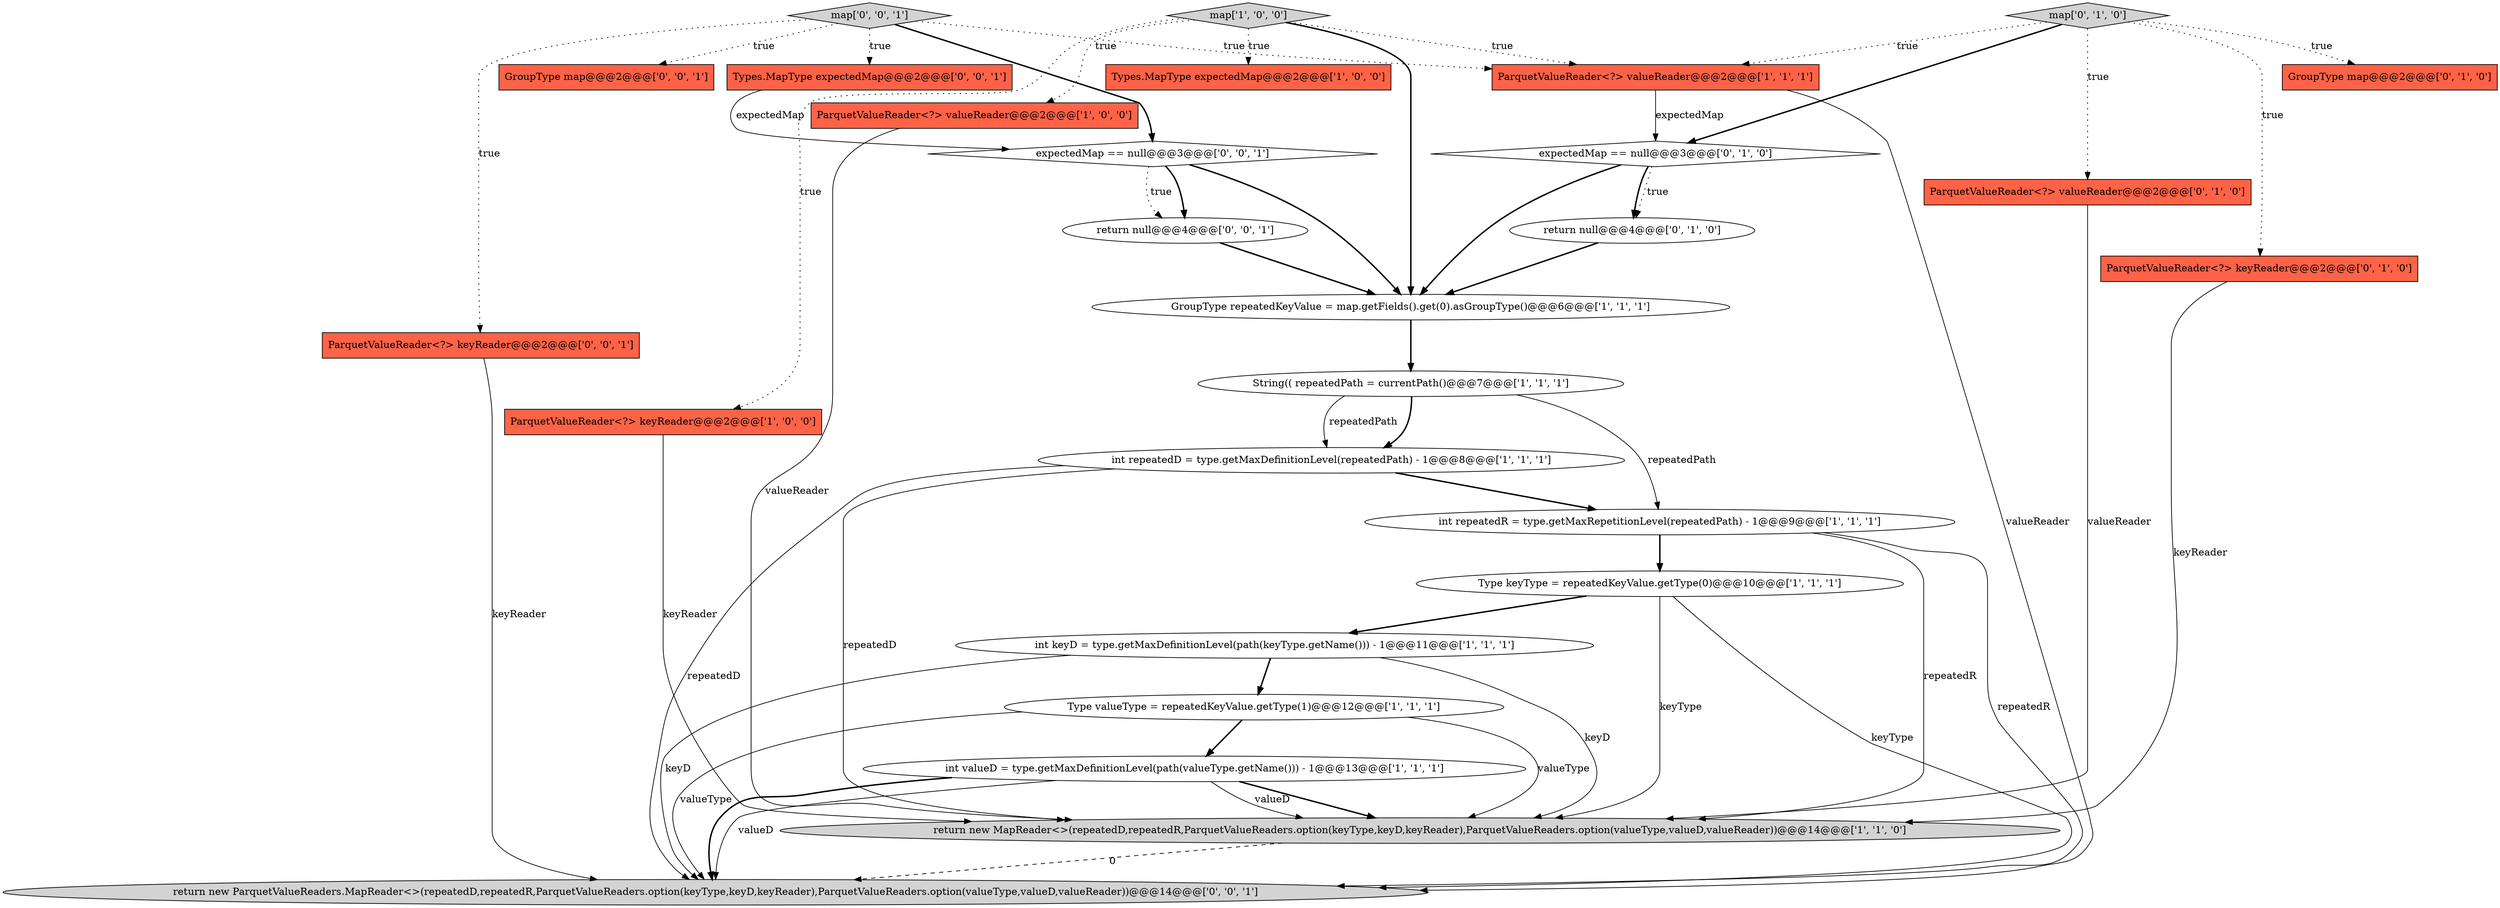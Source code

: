 digraph {
0 [style = filled, label = "Type keyType = repeatedKeyValue.getType(0)@@@10@@@['1', '1', '1']", fillcolor = white, shape = ellipse image = "AAA0AAABBB1BBB"];
8 [style = filled, label = "return new MapReader<>(repeatedD,repeatedR,ParquetValueReaders.option(keyType,keyD,keyReader),ParquetValueReaders.option(valueType,valueD,valueReader))@@@14@@@['1', '1', '0']", fillcolor = lightgray, shape = ellipse image = "AAA0AAABBB1BBB"];
20 [style = filled, label = "map['0', '0', '1']", fillcolor = lightgray, shape = diamond image = "AAA0AAABBB3BBB"];
11 [style = filled, label = "Type valueType = repeatedKeyValue.getType(1)@@@12@@@['1', '1', '1']", fillcolor = white, shape = ellipse image = "AAA0AAABBB1BBB"];
10 [style = filled, label = "int repeatedD = type.getMaxDefinitionLevel(repeatedPath) - 1@@@8@@@['1', '1', '1']", fillcolor = white, shape = ellipse image = "AAA0AAABBB1BBB"];
6 [style = filled, label = "Types.MapType expectedMap@@@2@@@['1', '0', '0']", fillcolor = tomato, shape = box image = "AAA0AAABBB1BBB"];
1 [style = filled, label = "ParquetValueReader<?> valueReader@@@2@@@['1', '0', '0']", fillcolor = tomato, shape = box image = "AAA0AAABBB1BBB"];
21 [style = filled, label = "Types.MapType expectedMap@@@2@@@['0', '0', '1']", fillcolor = tomato, shape = box image = "AAA0AAABBB3BBB"];
4 [style = filled, label = "map['1', '0', '0']", fillcolor = lightgray, shape = diamond image = "AAA0AAABBB1BBB"];
13 [style = filled, label = "int repeatedR = type.getMaxRepetitionLevel(repeatedPath) - 1@@@9@@@['1', '1', '1']", fillcolor = white, shape = ellipse image = "AAA0AAABBB1BBB"];
22 [style = filled, label = "return null@@@4@@@['0', '0', '1']", fillcolor = white, shape = ellipse image = "AAA0AAABBB3BBB"];
14 [style = filled, label = "return null@@@4@@@['0', '1', '0']", fillcolor = white, shape = ellipse image = "AAA1AAABBB2BBB"];
26 [style = filled, label = "expectedMap == null@@@3@@@['0', '0', '1']", fillcolor = white, shape = diamond image = "AAA0AAABBB3BBB"];
16 [style = filled, label = "ParquetValueReader<?> valueReader@@@2@@@['0', '1', '0']", fillcolor = tomato, shape = box image = "AAA0AAABBB2BBB"];
2 [style = filled, label = "int keyD = type.getMaxDefinitionLevel(path(keyType.getName())) - 1@@@11@@@['1', '1', '1']", fillcolor = white, shape = ellipse image = "AAA0AAABBB1BBB"];
9 [style = filled, label = "ParquetValueReader<?> valueReader@@@2@@@['1', '1', '1']", fillcolor = tomato, shape = box image = "AAA0AAABBB1BBB"];
19 [style = filled, label = "expectedMap == null@@@3@@@['0', '1', '0']", fillcolor = white, shape = diamond image = "AAA1AAABBB2BBB"];
23 [style = filled, label = "GroupType map@@@2@@@['0', '0', '1']", fillcolor = tomato, shape = box image = "AAA0AAABBB3BBB"];
7 [style = filled, label = "String(( repeatedPath = currentPath()@@@7@@@['1', '1', '1']", fillcolor = white, shape = ellipse image = "AAA0AAABBB1BBB"];
15 [style = filled, label = "GroupType map@@@2@@@['0', '1', '0']", fillcolor = tomato, shape = box image = "AAA0AAABBB2BBB"];
25 [style = filled, label = "return new ParquetValueReaders.MapReader<>(repeatedD,repeatedR,ParquetValueReaders.option(keyType,keyD,keyReader),ParquetValueReaders.option(valueType,valueD,valueReader))@@@14@@@['0', '0', '1']", fillcolor = lightgray, shape = ellipse image = "AAA0AAABBB3BBB"];
17 [style = filled, label = "ParquetValueReader<?> keyReader@@@2@@@['0', '1', '0']", fillcolor = tomato, shape = box image = "AAA0AAABBB2BBB"];
24 [style = filled, label = "ParquetValueReader<?> keyReader@@@2@@@['0', '0', '1']", fillcolor = tomato, shape = box image = "AAA0AAABBB3BBB"];
12 [style = filled, label = "GroupType repeatedKeyValue = map.getFields().get(0).asGroupType()@@@6@@@['1', '1', '1']", fillcolor = white, shape = ellipse image = "AAA0AAABBB1BBB"];
5 [style = filled, label = "int valueD = type.getMaxDefinitionLevel(path(valueType.getName())) - 1@@@13@@@['1', '1', '1']", fillcolor = white, shape = ellipse image = "AAA0AAABBB1BBB"];
18 [style = filled, label = "map['0', '1', '0']", fillcolor = lightgray, shape = diamond image = "AAA0AAABBB2BBB"];
3 [style = filled, label = "ParquetValueReader<?> keyReader@@@2@@@['1', '0', '0']", fillcolor = tomato, shape = box image = "AAA0AAABBB1BBB"];
26->22 [style = bold, label=""];
12->7 [style = bold, label=""];
9->25 [style = solid, label="valueReader"];
18->15 [style = dotted, label="true"];
5->8 [style = bold, label=""];
2->8 [style = solid, label="keyD"];
4->3 [style = dotted, label="true"];
20->21 [style = dotted, label="true"];
7->10 [style = bold, label=""];
13->0 [style = bold, label=""];
2->11 [style = bold, label=""];
8->25 [style = dashed, label="0"];
13->25 [style = solid, label="repeatedR"];
2->25 [style = solid, label="keyD"];
5->25 [style = solid, label="valueD"];
14->12 [style = bold, label=""];
19->14 [style = dotted, label="true"];
4->1 [style = dotted, label="true"];
11->8 [style = solid, label="valueType"];
16->8 [style = solid, label="valueReader"];
21->26 [style = solid, label="expectedMap"];
20->24 [style = dotted, label="true"];
0->25 [style = solid, label="keyType"];
20->23 [style = dotted, label="true"];
1->8 [style = solid, label="valueReader"];
18->16 [style = dotted, label="true"];
10->8 [style = solid, label="repeatedD"];
18->17 [style = dotted, label="true"];
13->8 [style = solid, label="repeatedR"];
5->8 [style = solid, label="valueD"];
24->25 [style = solid, label="keyReader"];
11->25 [style = solid, label="valueType"];
10->13 [style = bold, label=""];
18->19 [style = bold, label=""];
5->25 [style = bold, label=""];
4->12 [style = bold, label=""];
11->5 [style = bold, label=""];
17->8 [style = solid, label="keyReader"];
26->12 [style = bold, label=""];
4->9 [style = dotted, label="true"];
7->13 [style = solid, label="repeatedPath"];
3->8 [style = solid, label="keyReader"];
19->14 [style = bold, label=""];
0->2 [style = bold, label=""];
0->8 [style = solid, label="keyType"];
22->12 [style = bold, label=""];
20->9 [style = dotted, label="true"];
9->19 [style = solid, label="expectedMap"];
4->6 [style = dotted, label="true"];
19->12 [style = bold, label=""];
20->26 [style = bold, label=""];
18->9 [style = dotted, label="true"];
26->22 [style = dotted, label="true"];
7->10 [style = solid, label="repeatedPath"];
10->25 [style = solid, label="repeatedD"];
}

